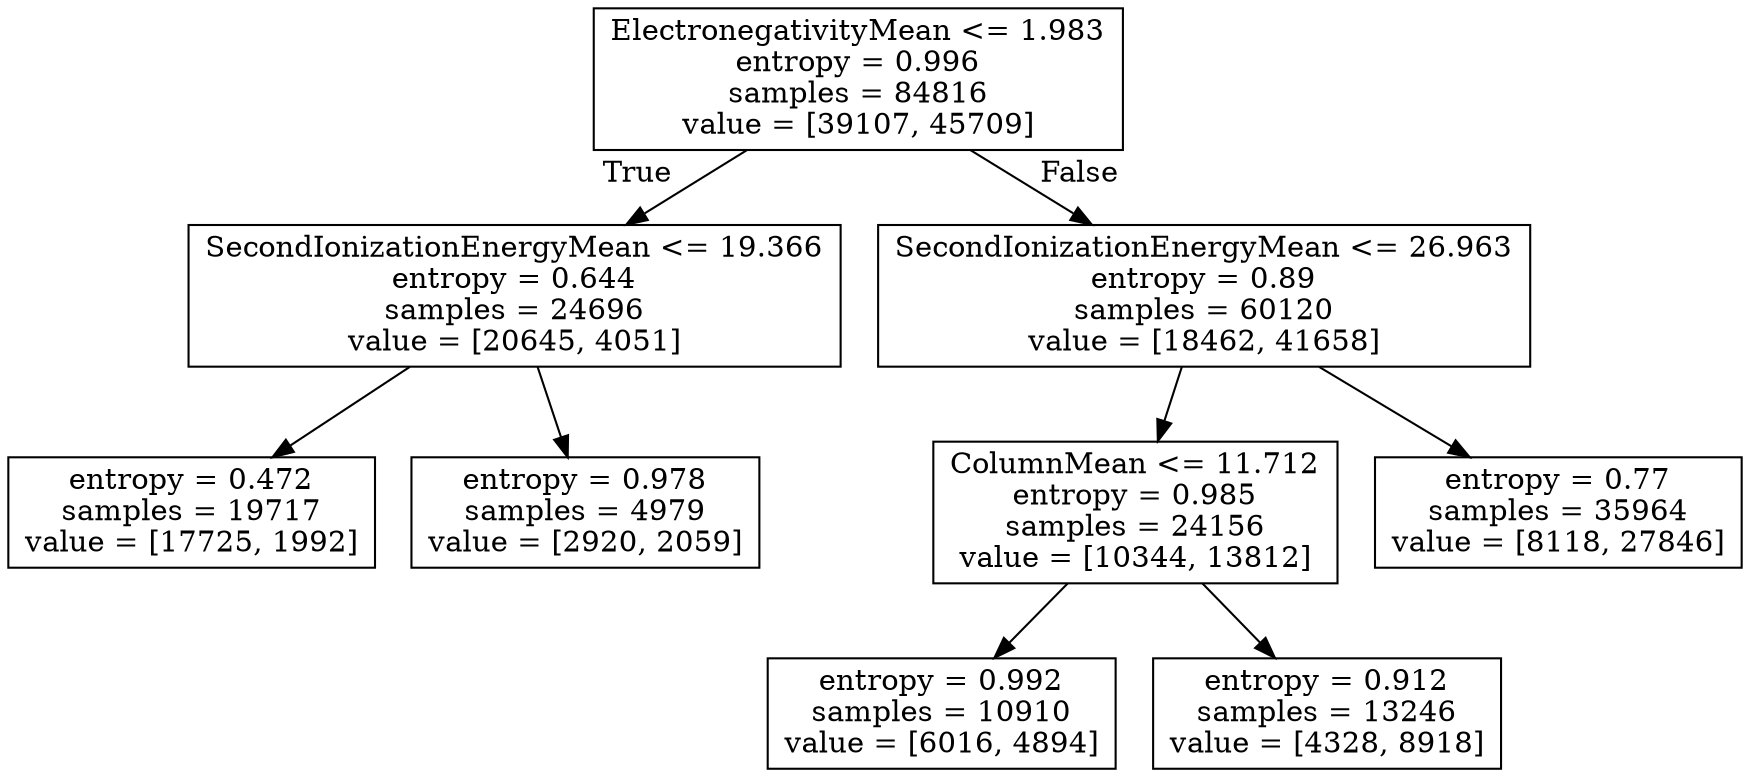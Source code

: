 digraph Tree {
node [shape=box] ;
0 [label="ElectronegativityMean <= 1.983\nentropy = 0.996\nsamples = 84816\nvalue = [39107, 45709]"] ;
1 [label="SecondIonizationEnergyMean <= 19.366\nentropy = 0.644\nsamples = 24696\nvalue = [20645, 4051]"] ;
0 -> 1 [labeldistance=2.5, labelangle=45, headlabel="True"] ;
2 [label="entropy = 0.472\nsamples = 19717\nvalue = [17725, 1992]"] ;
1 -> 2 ;
3 [label="entropy = 0.978\nsamples = 4979\nvalue = [2920, 2059]"] ;
1 -> 3 ;
4 [label="SecondIonizationEnergyMean <= 26.963\nentropy = 0.89\nsamples = 60120\nvalue = [18462, 41658]"] ;
0 -> 4 [labeldistance=2.5, labelangle=-45, headlabel="False"] ;
5 [label="ColumnMean <= 11.712\nentropy = 0.985\nsamples = 24156\nvalue = [10344, 13812]"] ;
4 -> 5 ;
6 [label="entropy = 0.992\nsamples = 10910\nvalue = [6016, 4894]"] ;
5 -> 6 ;
7 [label="entropy = 0.912\nsamples = 13246\nvalue = [4328, 8918]"] ;
5 -> 7 ;
8 [label="entropy = 0.77\nsamples = 35964\nvalue = [8118, 27846]"] ;
4 -> 8 ;
}